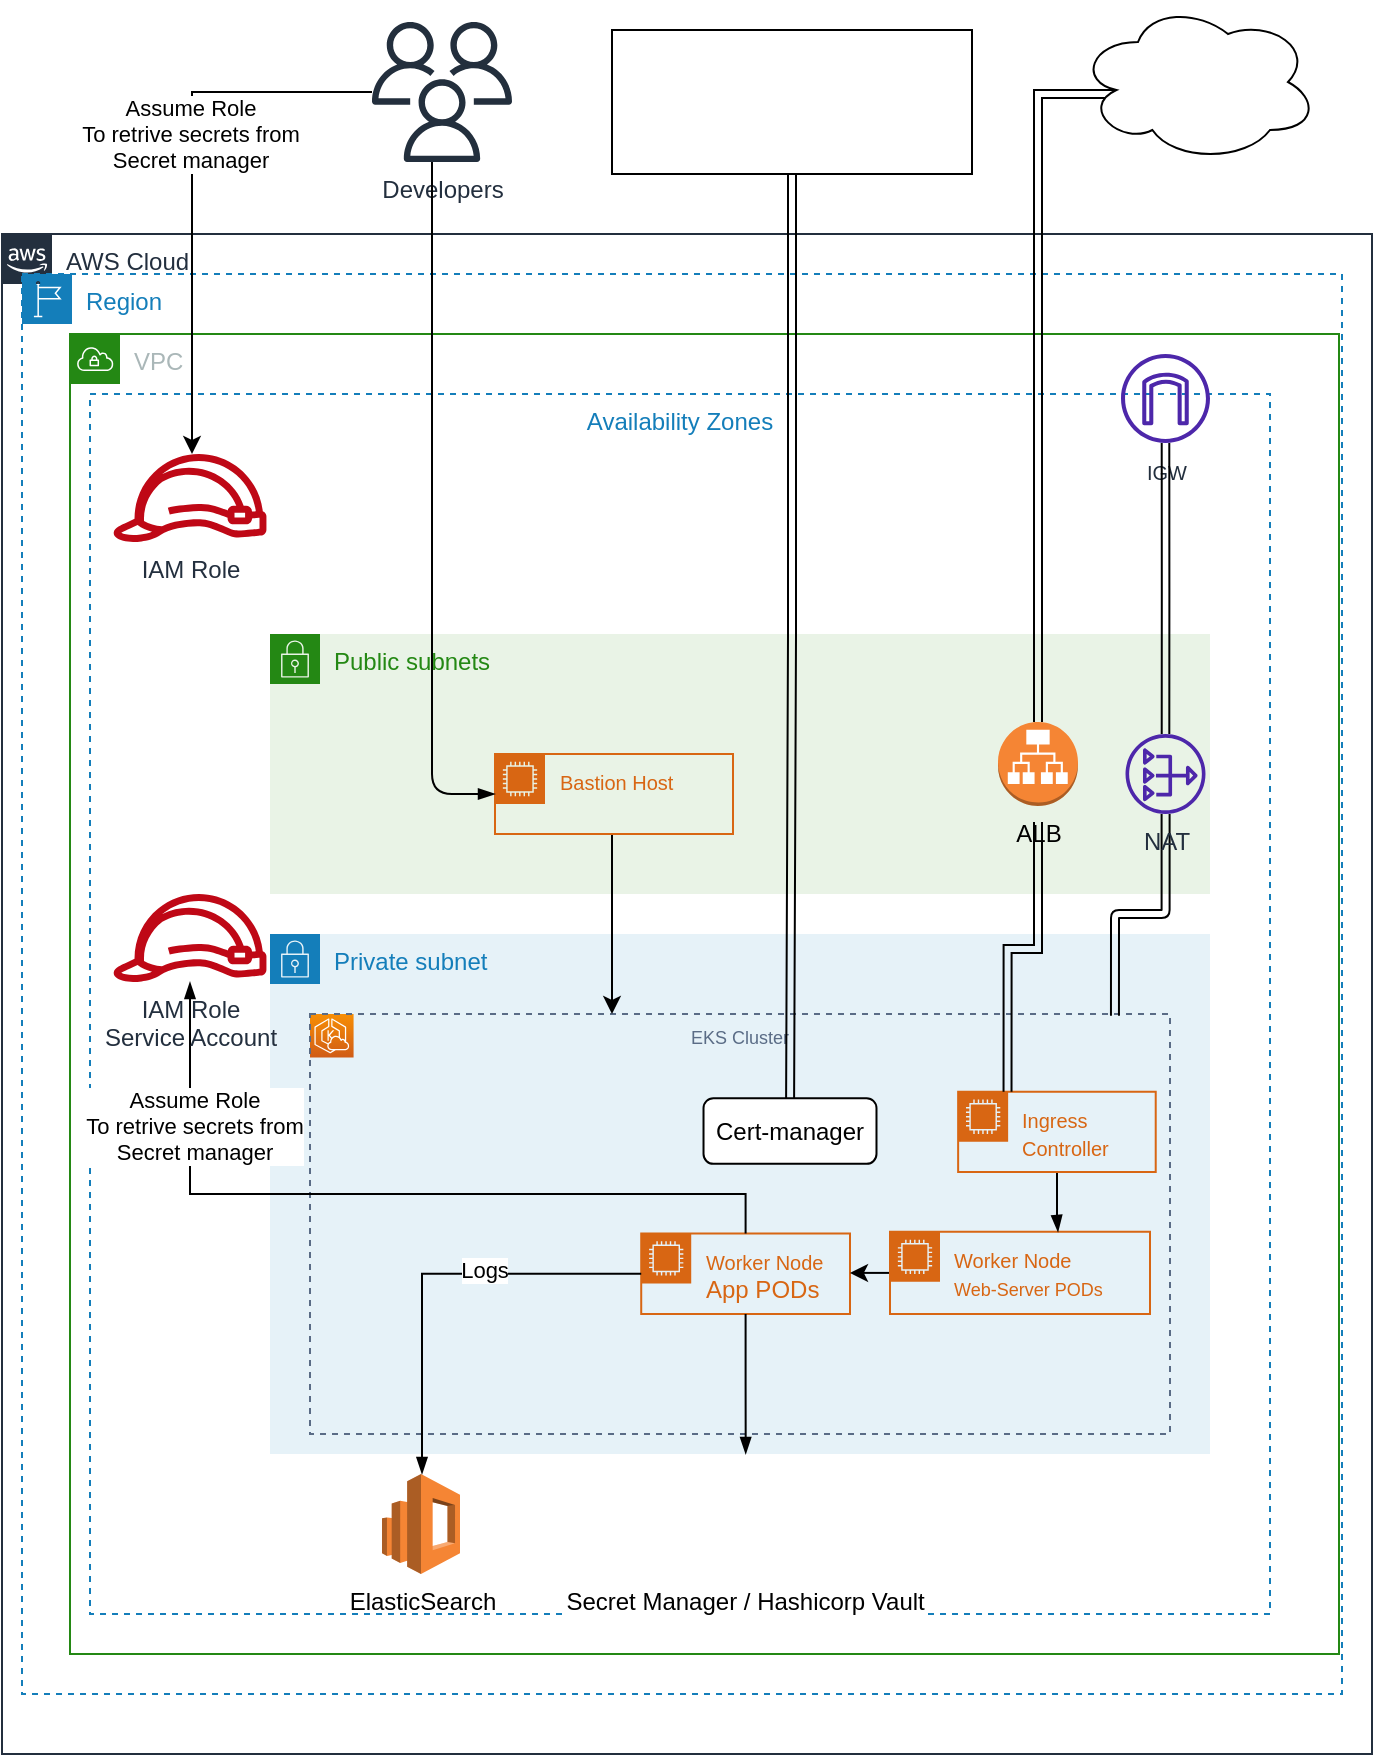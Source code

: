 <mxfile>
    <diagram name="Page-1" id="NfYlLdUj2IlSzyUvlhlQ">
        <mxGraphModel dx="587" dy="773" grid="1" gridSize="10" guides="1" tooltips="1" connect="1" arrows="1" fold="1" page="1" pageScale="1" pageWidth="850" pageHeight="1100" math="0" shadow="0">
            <root>
                <mxCell id="0"/>
                <mxCell id="1" parent="0"/>
                <mxCell id="MZ-Ur8Q-H968ZvkLKglN-2" value="Developers" style="sketch=0;outlineConnect=0;fontColor=#232F3E;gradientColor=none;fillColor=#232F3D;strokeColor=none;dashed=0;verticalLabelPosition=bottom;verticalAlign=top;align=center;html=1;fontSize=12;fontStyle=0;aspect=fixed;pointerEvents=1;shape=mxgraph.aws4.users;" parent="1" vertex="1">
                    <mxGeometry x="290" y="24" width="70" height="70" as="geometry"/>
                </mxCell>
                <mxCell id="MZ-Ur8Q-H968ZvkLKglN-5" value="AWS Cloud" style="points=[[0,0],[0.25,0],[0.5,0],[0.75,0],[1,0],[1,0.25],[1,0.5],[1,0.75],[1,1],[0.75,1],[0.5,1],[0.25,1],[0,1],[0,0.75],[0,0.5],[0,0.25]];outlineConnect=0;gradientColor=none;html=1;whiteSpace=wrap;fontSize=12;fontStyle=0;container=1;pointerEvents=0;collapsible=0;recursiveResize=0;shape=mxgraph.aws4.group;grIcon=mxgraph.aws4.group_aws_cloud_alt;strokeColor=#232F3E;fillColor=none;verticalAlign=top;align=left;spacingLeft=30;fontColor=#232F3E;dashed=0;" parent="1" vertex="1">
                    <mxGeometry x="105" y="130" width="685" height="760" as="geometry"/>
                </mxCell>
                <mxCell id="MZ-Ur8Q-H968ZvkLKglN-6" value="Region" style="points=[[0,0],[0.25,0],[0.5,0],[0.75,0],[1,0],[1,0.25],[1,0.5],[1,0.75],[1,1],[0.75,1],[0.5,1],[0.25,1],[0,1],[0,0.75],[0,0.5],[0,0.25]];outlineConnect=0;gradientColor=none;html=1;whiteSpace=wrap;fontSize=12;fontStyle=0;container=1;pointerEvents=0;collapsible=0;recursiveResize=0;shape=mxgraph.aws4.group;grIcon=mxgraph.aws4.group_region;strokeColor=#147EBA;fillColor=none;verticalAlign=top;align=left;spacingLeft=30;fontColor=#147EBA;dashed=1;" parent="MZ-Ur8Q-H968ZvkLKglN-5" vertex="1">
                    <mxGeometry x="10" y="20" width="660" height="710" as="geometry"/>
                </mxCell>
                <mxCell id="MZ-Ur8Q-H968ZvkLKglN-7" value="VPC" style="points=[[0,0],[0.25,0],[0.5,0],[0.75,0],[1,0],[1,0.25],[1,0.5],[1,0.75],[1,1],[0.75,1],[0.5,1],[0.25,1],[0,1],[0,0.75],[0,0.5],[0,0.25]];outlineConnect=0;gradientColor=none;html=1;whiteSpace=wrap;fontSize=12;fontStyle=0;container=1;pointerEvents=0;collapsible=0;recursiveResize=0;shape=mxgraph.aws4.group;grIcon=mxgraph.aws4.group_vpc;strokeColor=#248814;fillColor=none;verticalAlign=top;align=left;spacingLeft=30;fontColor=#AAB7B8;dashed=0;" parent="MZ-Ur8Q-H968ZvkLKglN-6" vertex="1">
                    <mxGeometry x="24" y="30" width="634.5" height="660" as="geometry"/>
                </mxCell>
                <mxCell id="MZ-Ur8Q-H968ZvkLKglN-8" value="Availability Zones" style="fillColor=none;strokeColor=#147EBA;dashed=1;verticalAlign=top;fontStyle=0;fontColor=#147EBA;movable=1;resizable=1;rotatable=1;deletable=1;editable=1;locked=0;connectable=1;" parent="MZ-Ur8Q-H968ZvkLKglN-7" vertex="1">
                    <mxGeometry x="10" y="30" width="590" height="610" as="geometry"/>
                </mxCell>
                <mxCell id="MZ-Ur8Q-H968ZvkLKglN-9" value="Public subnets" style="points=[[0,0],[0.25,0],[0.5,0],[0.75,0],[1,0],[1,0.25],[1,0.5],[1,0.75],[1,1],[0.75,1],[0.5,1],[0.25,1],[0,1],[0,0.75],[0,0.5],[0,0.25]];outlineConnect=0;gradientColor=none;html=1;whiteSpace=wrap;fontSize=12;fontStyle=0;container=1;pointerEvents=0;collapsible=0;recursiveResize=0;shape=mxgraph.aws4.group;grIcon=mxgraph.aws4.group_security_group;grStroke=0;strokeColor=#248814;fillColor=#E9F3E6;verticalAlign=top;align=left;spacingLeft=30;fontColor=#248814;dashed=0;" parent="MZ-Ur8Q-H968ZvkLKglN-7" vertex="1">
                    <mxGeometry x="100" y="150" width="470" height="130" as="geometry"/>
                </mxCell>
                <mxCell id="MZ-Ur8Q-H968ZvkLKglN-10" value="Private subnet" style="points=[[0,0],[0.25,0],[0.5,0],[0.75,0],[1,0],[1,0.25],[1,0.5],[1,0.75],[1,1],[0.75,1],[0.5,1],[0.25,1],[0,1],[0,0.75],[0,0.5],[0,0.25]];outlineConnect=0;gradientColor=none;html=1;whiteSpace=wrap;fontSize=12;fontStyle=0;container=1;pointerEvents=0;collapsible=0;recursiveResize=0;shape=mxgraph.aws4.group;grIcon=mxgraph.aws4.group_security_group;grStroke=0;strokeColor=#147EBA;fillColor=#E6F2F8;verticalAlign=top;align=left;spacingLeft=30;fontColor=#147EBA;dashed=0;" parent="MZ-Ur8Q-H968ZvkLKglN-7" vertex="1">
                    <mxGeometry x="100" y="300" width="470" height="260" as="geometry"/>
                </mxCell>
                <mxCell id="MZ-Ur8Q-H968ZvkLKglN-11" value="" style="group" parent="MZ-Ur8Q-H968ZvkLKglN-10" vertex="1" connectable="0">
                    <mxGeometry x="20" y="40" width="440" height="210" as="geometry"/>
                </mxCell>
                <mxCell id="MZ-Ur8Q-H968ZvkLKglN-12" value="" style="sketch=0;points=[[0,0,0],[0.25,0,0],[0.5,0,0],[0.75,0,0],[1,0,0],[0,1,0],[0.25,1,0],[0.5,1,0],[0.75,1,0],[1,1,0],[0,0.25,0],[0,0.5,0],[0,0.75,0],[1,0.25,0],[1,0.5,0],[1,0.75,0]];outlineConnect=0;fontColor=#232F3E;gradientColor=#F78E04;gradientDirection=north;fillColor=#D05C17;strokeColor=#ffffff;dashed=0;verticalLabelPosition=bottom;verticalAlign=top;align=center;html=1;fontSize=12;fontStyle=0;aspect=fixed;shape=mxgraph.aws4.resourceIcon;resIcon=mxgraph.aws4.eks_cloud;" parent="MZ-Ur8Q-H968ZvkLKglN-11" vertex="1">
                    <mxGeometry width="21.789" height="21.789" as="geometry"/>
                </mxCell>
                <mxCell id="MZ-Ur8Q-H968ZvkLKglN-13" value="EKS Cluster" style="fillColor=none;strokeColor=#5A6C86;dashed=1;verticalAlign=top;fontStyle=0;fontColor=#5A6C86;fontSize=9;" parent="MZ-Ur8Q-H968ZvkLKglN-11" vertex="1">
                    <mxGeometry width="430" height="210" as="geometry"/>
                </mxCell>
                <mxCell id="MZ-Ur8Q-H968ZvkLKglN-14" value="&lt;font style=&quot;&quot;&gt;&lt;font size=&quot;1&quot;&gt;Worker Node&lt;/font&gt;&lt;br&gt;App PODs&lt;br&gt;&lt;/font&gt;" style="points=[[0,0],[0.25,0],[0.5,0],[0.75,0],[1,0],[1,0.25],[1,0.5],[1,0.75],[1,1],[0.75,1],[0.5,1],[0.25,1],[0,1],[0,0.75],[0,0.5],[0,0.25]];outlineConnect=0;gradientColor=none;html=1;whiteSpace=wrap;fontSize=12;fontStyle=0;container=1;pointerEvents=0;collapsible=0;recursiveResize=0;shape=mxgraph.aws4.group;grIcon=mxgraph.aws4.group_ec2_instance_contents;strokeColor=#D86613;fillColor=none;verticalAlign=top;align=left;spacingLeft=30;fontColor=#D86613;dashed=0;" parent="MZ-Ur8Q-H968ZvkLKglN-11" vertex="1">
                    <mxGeometry x="165.61" y="109.7" width="104.39" height="40.3" as="geometry"/>
                </mxCell>
                <mxCell id="MZ-Ur8Q-H968ZvkLKglN-15" style="edgeStyle=orthogonalEdgeStyle;rounded=0;orthogonalLoop=1;jettySize=auto;html=1;" parent="MZ-Ur8Q-H968ZvkLKglN-11" source="MZ-Ur8Q-H968ZvkLKglN-16" target="MZ-Ur8Q-H968ZvkLKglN-14" edge="1">
                    <mxGeometry relative="1" as="geometry"/>
                </mxCell>
                <mxCell id="MZ-Ur8Q-H968ZvkLKglN-16" value="&lt;font style=&quot;&quot;&gt;&lt;font size=&quot;1&quot;&gt;Worker Node&lt;/font&gt;&lt;br&gt;&lt;font style=&quot;font-size: 9px;&quot;&gt;Web-Server PODs&lt;/font&gt;&lt;/font&gt;" style="points=[[0,0],[0.25,0],[0.5,0],[0.75,0],[1,0],[1,0.25],[1,0.5],[1,0.75],[1,1],[0.75,1],[0.5,1],[0.25,1],[0,1],[0,0.75],[0,0.5],[0,0.25]];outlineConnect=0;gradientColor=none;html=1;whiteSpace=wrap;fontSize=12;fontStyle=0;container=1;pointerEvents=0;collapsible=0;recursiveResize=0;shape=mxgraph.aws4.group;grIcon=mxgraph.aws4.group_ec2_instance_contents;strokeColor=#D86613;fillColor=none;verticalAlign=top;align=left;spacingLeft=30;fontColor=#D86613;dashed=0;" parent="MZ-Ur8Q-H968ZvkLKglN-11" vertex="1">
                    <mxGeometry x="290" y="108.92" width="130" height="41.08" as="geometry"/>
                </mxCell>
                <mxCell id="MZ-Ur8Q-H968ZvkLKglN-57" value="Cert-manager" style="rounded=1;whiteSpace=wrap;html=1;" parent="MZ-Ur8Q-H968ZvkLKglN-11" vertex="1">
                    <mxGeometry x="196.761" y="42.108" width="86.486" height="32.826" as="geometry"/>
                </mxCell>
                <mxCell id="MZ-Ur8Q-H968ZvkLKglN-72" style="edgeStyle=orthogonalEdgeStyle;rounded=0;comic=0;orthogonalLoop=1;jettySize=auto;html=1;strokeColor=default;startFill=1;endArrow=blockThin;endFill=1;" parent="MZ-Ur8Q-H968ZvkLKglN-11" source="MZ-Ur8Q-H968ZvkLKglN-59" target="MZ-Ur8Q-H968ZvkLKglN-16" edge="1">
                    <mxGeometry relative="1" as="geometry">
                        <Array as="points">
                            <mxPoint x="374" y="102.632"/>
                            <mxPoint x="374" y="102.632"/>
                        </Array>
                    </mxGeometry>
                </mxCell>
                <mxCell id="MZ-Ur8Q-H968ZvkLKglN-59" value="&lt;font style=&quot;&quot;&gt;&lt;font size=&quot;1&quot;&gt;Ingress Controller&lt;/font&gt;&lt;br&gt;&lt;/font&gt;" style="points=[[0,0],[0.25,0],[0.5,0],[0.75,0],[1,0],[1,0.25],[1,0.5],[1,0.75],[1,1],[0.75,1],[0.5,1],[0.25,1],[0,1],[0,0.75],[0,0.5],[0,0.25]];outlineConnect=0;gradientColor=none;html=1;whiteSpace=wrap;fontSize=12;fontStyle=0;container=1;pointerEvents=0;collapsible=0;recursiveResize=0;shape=mxgraph.aws4.group;grIcon=mxgraph.aws4.group_ec2_instance_contents;strokeColor=#D86613;fillColor=none;verticalAlign=top;align=left;spacingLeft=30;fontColor=#D86613;dashed=0;" parent="MZ-Ur8Q-H968ZvkLKglN-11" vertex="1">
                    <mxGeometry x="324.07" y="38.88" width="98.79" height="40.12" as="geometry"/>
                </mxCell>
                <mxCell id="MZ-Ur8Q-H968ZvkLKglN-18" value="&lt;font style=&quot;font-size: 10px&quot;&gt;IGW&lt;/font&gt;" style="sketch=0;outlineConnect=0;fontColor=#232F3E;gradientColor=none;fillColor=#4D27AA;strokeColor=none;dashed=0;verticalLabelPosition=bottom;verticalAlign=top;align=center;html=1;fontSize=12;fontStyle=0;aspect=fixed;pointerEvents=1;shape=mxgraph.aws4.internet_gateway;" parent="MZ-Ur8Q-H968ZvkLKglN-7" vertex="1">
                    <mxGeometry x="525.5" y="10" width="44.5" height="44.5" as="geometry"/>
                </mxCell>
                <mxCell id="MZ-Ur8Q-H968ZvkLKglN-19" style="rounded=0;orthogonalLoop=1;jettySize=auto;html=1;strokeColor=default;noJump=0;flowAnimation=0;comic=0;enumerate=0;orthogonal=0;endFill=1;startFill=1;shape=link;width=3.793;edgeStyle=orthogonalEdgeStyle;" parent="MZ-Ur8Q-H968ZvkLKglN-7" source="MZ-Ur8Q-H968ZvkLKglN-25" target="MZ-Ur8Q-H968ZvkLKglN-18" edge="1">
                    <mxGeometry relative="1" as="geometry"/>
                </mxCell>
                <mxCell id="MZ-Ur8Q-H968ZvkLKglN-30" style="edgeStyle=orthogonalEdgeStyle;rounded=0;orthogonalLoop=1;jettySize=auto;html=1;exitX=0.5;exitY=1;exitDx=0;exitDy=0;" parent="MZ-Ur8Q-H968ZvkLKglN-7" source="MZ-Ur8Q-H968ZvkLKglN-31" target="MZ-Ur8Q-H968ZvkLKglN-13" edge="1">
                    <mxGeometry relative="1" as="geometry">
                        <Array as="points">
                            <mxPoint x="271" y="250"/>
                        </Array>
                    </mxGeometry>
                </mxCell>
                <mxCell id="MZ-Ur8Q-H968ZvkLKglN-55" value="IAM Role" style="sketch=0;outlineConnect=0;fontColor=#232F3E;gradientColor=none;fillColor=#BF0816;strokeColor=none;dashed=0;verticalLabelPosition=bottom;verticalAlign=top;align=center;html=1;fontSize=12;fontStyle=0;aspect=fixed;pointerEvents=1;shape=mxgraph.aws4.role;" parent="MZ-Ur8Q-H968ZvkLKglN-7" vertex="1">
                    <mxGeometry x="21" y="60" width="78" height="44" as="geometry"/>
                </mxCell>
                <mxCell id="MZ-Ur8Q-H968ZvkLKglN-67" style="edgeStyle=orthogonalEdgeStyle;shape=link;rounded=1;comic=0;orthogonalLoop=1;jettySize=auto;html=1;entryX=0.936;entryY=0.004;entryDx=0;entryDy=0;entryPerimeter=0;strokeColor=default;startFill=1;endArrow=blockThin;endFill=1;" parent="MZ-Ur8Q-H968ZvkLKglN-7" source="MZ-Ur8Q-H968ZvkLKglN-25" target="MZ-Ur8Q-H968ZvkLKglN-13" edge="1">
                    <mxGeometry relative="1" as="geometry"/>
                </mxCell>
                <mxCell id="MZ-Ur8Q-H968ZvkLKglN-25" value="NAT" style="sketch=0;outlineConnect=0;fontColor=#232F3E;gradientColor=none;fillColor=#4D27AA;strokeColor=none;dashed=0;verticalLabelPosition=bottom;verticalAlign=top;align=center;html=1;fontSize=12;fontStyle=0;aspect=fixed;pointerEvents=1;shape=mxgraph.aws4.nat_gateway;" parent="MZ-Ur8Q-H968ZvkLKglN-7" vertex="1">
                    <mxGeometry x="527.75" y="200" width="40" height="40" as="geometry"/>
                </mxCell>
                <mxCell id="MZ-Ur8Q-H968ZvkLKglN-62" value="Secret Manager / Hashicorp Vault" style="shape=image;verticalLabelPosition=bottom;labelBackgroundColor=default;verticalAlign=top;aspect=fixed;imageAspect=0;image=https://www.strongdm.com/hubfs/21126185/Technology%20Images/603c5ee711f53137719e78ff_603c21886a41f409b6aa1727_AWS_Secrets_Manager.png;" parent="MZ-Ur8Q-H968ZvkLKglN-7" vertex="1">
                    <mxGeometry x="306.96" y="560" width="61.68" height="60" as="geometry"/>
                </mxCell>
                <mxCell id="MZ-Ur8Q-H968ZvkLKglN-31" value="&lt;font size=&quot;1&quot;&gt;Bastion Host&lt;/font&gt;" style="points=[[0,0],[0.25,0],[0.5,0],[0.75,0],[1,0],[1,0.25],[1,0.5],[1,0.75],[1,1],[0.75,1],[0.5,1],[0.25,1],[0,1],[0,0.75],[0,0.5],[0,0.25]];outlineConnect=0;gradientColor=none;html=1;whiteSpace=wrap;fontSize=12;fontStyle=0;container=1;pointerEvents=0;collapsible=0;recursiveResize=0;shape=mxgraph.aws4.group;grIcon=mxgraph.aws4.group_ec2_instance_contents;strokeColor=#D86613;fillColor=none;verticalAlign=top;align=left;spacingLeft=30;fontColor=#D86613;dashed=0;" parent="MZ-Ur8Q-H968ZvkLKglN-7" vertex="1">
                    <mxGeometry x="212.5" y="210" width="119" height="40" as="geometry"/>
                </mxCell>
                <mxCell id="MZ-Ur8Q-H968ZvkLKglN-71" value="ElasticSearch" style="outlineConnect=0;dashed=0;verticalLabelPosition=bottom;verticalAlign=top;align=center;html=1;shape=mxgraph.aws3.elasticsearch_service;fillColor=#F58534;gradientColor=none;" parent="MZ-Ur8Q-H968ZvkLKglN-7" vertex="1">
                    <mxGeometry x="156" y="570" width="39" height="50" as="geometry"/>
                </mxCell>
                <mxCell id="MZ-Ur8Q-H968ZvkLKglN-73" style="edgeStyle=orthogonalEdgeStyle;rounded=0;comic=0;orthogonalLoop=1;jettySize=auto;html=1;strokeColor=default;startFill=1;endArrow=blockThin;endFill=1;" parent="MZ-Ur8Q-H968ZvkLKglN-7" source="MZ-Ur8Q-H968ZvkLKglN-14" target="MZ-Ur8Q-H968ZvkLKglN-62" edge="1">
                    <mxGeometry relative="1" as="geometry"/>
                </mxCell>
                <mxCell id="MZ-Ur8Q-H968ZvkLKglN-78" style="edgeStyle=orthogonalEdgeStyle;rounded=0;comic=0;orthogonalLoop=1;jettySize=auto;html=1;strokeColor=default;startFill=1;endArrow=blockThin;endFill=1;" parent="MZ-Ur8Q-H968ZvkLKglN-7" source="MZ-Ur8Q-H968ZvkLKglN-14" target="H-2jeyvp7KCKJ_6JpLj1-1" edge="1">
                    <mxGeometry relative="1" as="geometry">
                        <Array as="points">
                            <mxPoint x="338" y="430"/>
                            <mxPoint x="60" y="430"/>
                        </Array>
                    </mxGeometry>
                </mxCell>
                <mxCell id="MZ-Ur8Q-H968ZvkLKglN-79" value="Assume Role&lt;br style=&quot;border-color: var(--border-color);&quot;&gt;To retrive secrets from&lt;br style=&quot;border-color: var(--border-color);&quot;&gt;Secret manager" style="edgeLabel;html=1;align=center;verticalAlign=middle;resizable=0;points=[];" parent="MZ-Ur8Q-H968ZvkLKglN-78" vertex="1" connectable="0">
                    <mxGeometry x="0.643" y="-2" relative="1" as="geometry">
                        <mxPoint as="offset"/>
                    </mxGeometry>
                </mxCell>
                <mxCell id="MZ-Ur8Q-H968ZvkLKglN-80" style="edgeStyle=orthogonalEdgeStyle;rounded=0;comic=0;orthogonalLoop=1;jettySize=auto;html=1;strokeColor=default;startFill=1;endArrow=blockThin;endFill=1;" parent="MZ-Ur8Q-H968ZvkLKglN-7" source="MZ-Ur8Q-H968ZvkLKglN-14" target="MZ-Ur8Q-H968ZvkLKglN-71" edge="1">
                    <mxGeometry relative="1" as="geometry">
                        <Array as="points">
                            <mxPoint x="176" y="470"/>
                        </Array>
                    </mxGeometry>
                </mxCell>
                <mxCell id="MZ-Ur8Q-H968ZvkLKglN-81" value="Logs" style="edgeLabel;html=1;align=center;verticalAlign=middle;resizable=0;points=[];" parent="MZ-Ur8Q-H968ZvkLKglN-80" vertex="1" connectable="0">
                    <mxGeometry x="-0.248" y="-2" relative="1" as="geometry">
                        <mxPoint as="offset"/>
                    </mxGeometry>
                </mxCell>
                <mxCell id="H-2jeyvp7KCKJ_6JpLj1-1" value="IAM Role&lt;br&gt;Service Account" style="sketch=0;outlineConnect=0;fontColor=#232F3E;gradientColor=none;fillColor=#BF0816;strokeColor=none;dashed=0;verticalLabelPosition=bottom;verticalAlign=top;align=center;html=1;fontSize=12;fontStyle=0;aspect=fixed;pointerEvents=1;shape=mxgraph.aws4.role;" parent="MZ-Ur8Q-H968ZvkLKglN-7" vertex="1">
                    <mxGeometry x="21" y="280" width="78" height="44" as="geometry"/>
                </mxCell>
                <mxCell id="zd4MPqQiI4P0fvoQS1cF-11" style="edgeStyle=orthogonalEdgeStyle;shape=link;rounded=0;orthogonalLoop=1;jettySize=auto;html=1;entryX=0.25;entryY=0;entryDx=0;entryDy=0;endArrow=open;sourcePerimeterSpacing=8;targetPerimeterSpacing=8;" parent="MZ-Ur8Q-H968ZvkLKglN-7" source="zd4MPqQiI4P0fvoQS1cF-1" target="MZ-Ur8Q-H968ZvkLKglN-59" edge="1">
                    <mxGeometry relative="1" as="geometry"/>
                </mxCell>
                <mxCell id="zd4MPqQiI4P0fvoQS1cF-1" value="ALB" style="outlineConnect=0;dashed=0;verticalLabelPosition=bottom;verticalAlign=top;align=center;html=1;shape=mxgraph.aws3.application_load_balancer;fillColor=#F58534;gradientColor=none;" parent="MZ-Ur8Q-H968ZvkLKglN-7" vertex="1">
                    <mxGeometry x="464" y="194" width="40" height="42" as="geometry"/>
                </mxCell>
                <mxCell id="MZ-Ur8Q-H968ZvkLKglN-69" style="edgeStyle=orthogonalEdgeStyle;rounded=1;comic=0;orthogonalLoop=1;jettySize=auto;html=1;strokeColor=default;startFill=1;endArrow=blockThin;endFill=1;shape=link;" parent="1" source="MZ-Ur8Q-H968ZvkLKglN-53" target="MZ-Ur8Q-H968ZvkLKglN-57" edge="1">
                    <mxGeometry relative="1" as="geometry"/>
                </mxCell>
                <mxCell id="MZ-Ur8Q-H968ZvkLKglN-53" value="" style="shape=image;verticalLabelPosition=bottom;labelBackgroundColor=default;verticalAlign=top;aspect=fixed;imageAspect=0;image=https://boxboat.com/2018/06/12/kubernetes-ingress-lets-encrypt-certificates/featured.png;imageBorder=default;" parent="1" vertex="1">
                    <mxGeometry x="410" y="28" width="180" height="72" as="geometry"/>
                </mxCell>
                <mxCell id="MZ-Ur8Q-H968ZvkLKglN-1" style="edgeStyle=orthogonalEdgeStyle;rounded=0;orthogonalLoop=1;jettySize=auto;html=1;" parent="1" source="MZ-Ur8Q-H968ZvkLKglN-2" target="MZ-Ur8Q-H968ZvkLKglN-55" edge="1">
                    <mxGeometry relative="1" as="geometry">
                        <mxPoint x="442" y="150" as="targetPoint"/>
                        <Array as="points">
                            <mxPoint x="200" y="59"/>
                        </Array>
                    </mxGeometry>
                </mxCell>
                <mxCell id="MZ-Ur8Q-H968ZvkLKglN-64" value="Assume Role&lt;br&gt;To retrive secrets from&lt;br&gt;Secret manager" style="edgeLabel;html=1;align=center;verticalAlign=middle;resizable=0;points=[];" parent="MZ-Ur8Q-H968ZvkLKglN-1" vertex="1" connectable="0">
                    <mxGeometry x="-0.185" y="-1" relative="1" as="geometry">
                        <mxPoint as="offset"/>
                    </mxGeometry>
                </mxCell>
                <mxCell id="MZ-Ur8Q-H968ZvkLKglN-63" style="edgeStyle=orthogonalEdgeStyle;rounded=1;comic=0;orthogonalLoop=1;jettySize=auto;html=1;strokeColor=default;startFill=1;endArrow=blockThin;endFill=1;" parent="1" source="MZ-Ur8Q-H968ZvkLKglN-2" target="MZ-Ur8Q-H968ZvkLKglN-31" edge="1">
                    <mxGeometry relative="1" as="geometry">
                        <Array as="points">
                            <mxPoint x="320" y="410"/>
                        </Array>
                    </mxGeometry>
                </mxCell>
                <mxCell id="zd4MPqQiI4P0fvoQS1cF-8" style="edgeStyle=orthogonalEdgeStyle;shape=link;rounded=0;orthogonalLoop=1;jettySize=auto;html=1;endArrow=open;sourcePerimeterSpacing=8;targetPerimeterSpacing=8;exitX=0.16;exitY=0.55;exitDx=0;exitDy=0;exitPerimeter=0;entryX=0.5;entryY=0;entryDx=0;entryDy=0;entryPerimeter=0;" parent="1" source="MZ-Ur8Q-H968ZvkLKglN-68" target="zd4MPqQiI4P0fvoQS1cF-1" edge="1">
                    <mxGeometry relative="1" as="geometry">
                        <Array as="points">
                            <mxPoint x="709" y="58"/>
                            <mxPoint x="709" y="60"/>
                            <mxPoint x="623" y="60"/>
                        </Array>
                    </mxGeometry>
                </mxCell>
                <mxCell id="MZ-Ur8Q-H968ZvkLKglN-68" value="" style="ellipse;shape=cloud;whiteSpace=wrap;html=1;" parent="1" vertex="1">
                    <mxGeometry x="643" y="14" width="120" height="80" as="geometry"/>
                </mxCell>
            </root>
        </mxGraphModel>
    </diagram>
</mxfile>